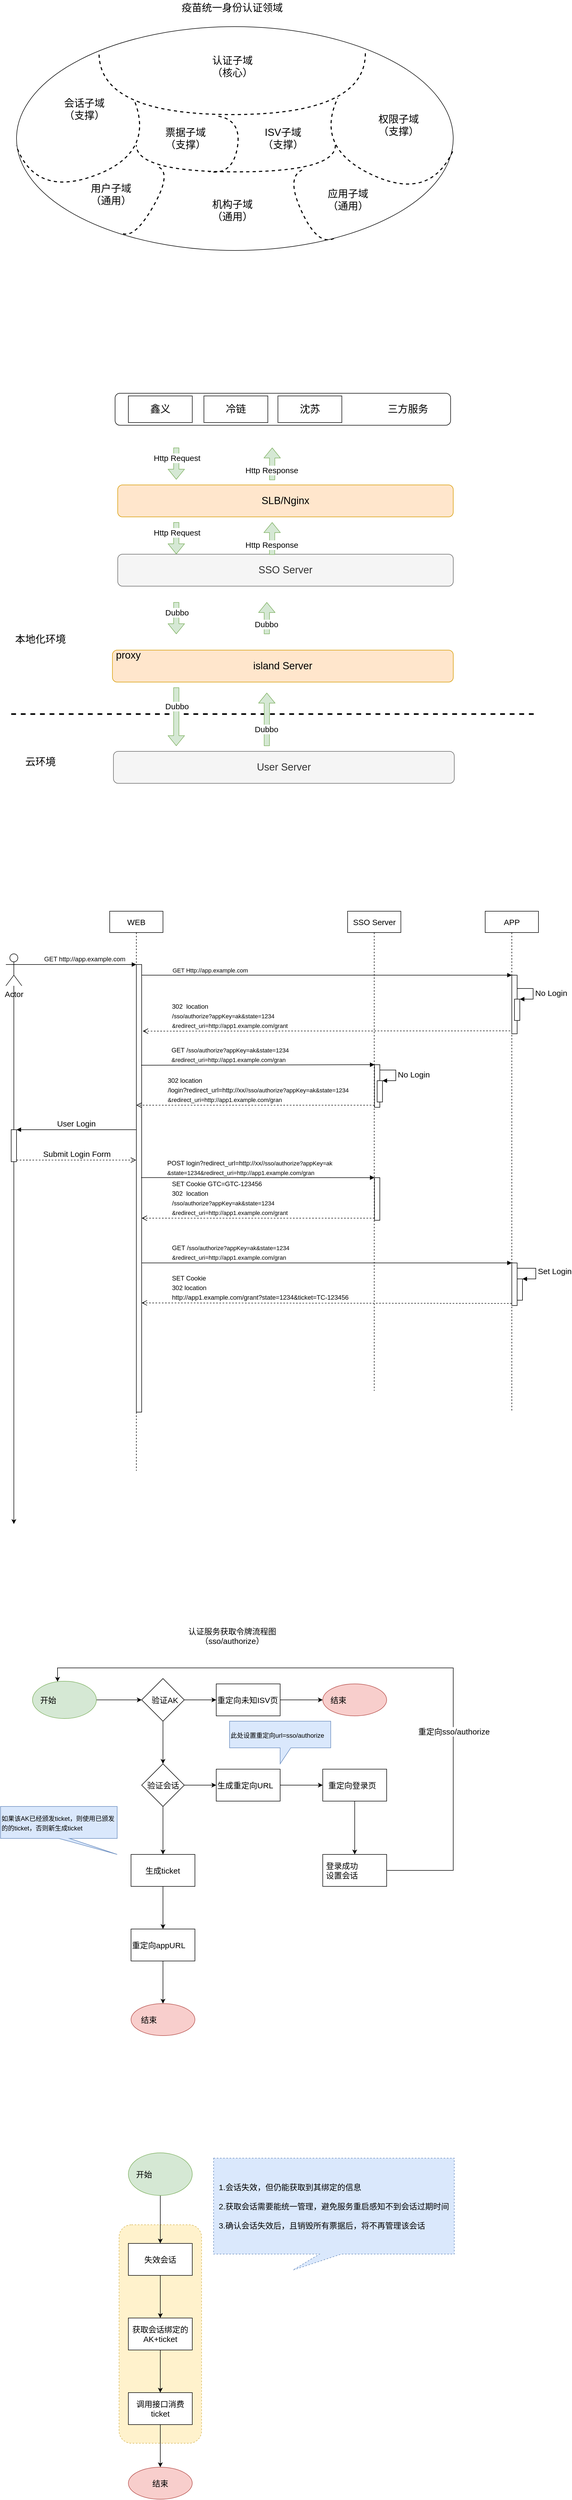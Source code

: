 <mxfile version="14.7.8" type="github">
  <diagram id="zZ86Mv5E7k6k_k5HMbXi" name="Page-1">
    <mxGraphModel dx="1426" dy="745" grid="1" gridSize="10" guides="1" tooltips="1" connect="1" arrows="1" fold="1" page="1" pageScale="1" pageWidth="1654" pageHeight="2336" math="0" shadow="0">
      <root>
        <mxCell id="0" />
        <mxCell id="1" parent="0" />
        <mxCell id="XgoeYixQGSKKeglVcJsI-135" value="" style="rounded=1;whiteSpace=wrap;html=1;fontSize=15;strokeColor=#d6b656;align=center;dashed=1;fillColor=#fff2cc;" vertex="1" parent="1">
          <mxGeometry x="502.54" y="4545" width="154.93" height="410" as="geometry" />
        </mxCell>
        <mxCell id="XgoeYixQGSKKeglVcJsI-1" value="" style="ellipse;whiteSpace=wrap;html=1;" vertex="1" parent="1">
          <mxGeometry x="310" y="420" width="820" height="420" as="geometry" />
        </mxCell>
        <mxCell id="XgoeYixQGSKKeglVcJsI-2" value="" style="shape=requiredInterface;html=1;verticalLabelPosition=bottom;dashed=1;strokeWidth=2;fillColor=none;fontColor=#FF3333;align=left;rotation=90;" vertex="1" parent="1">
          <mxGeometry x="657.5" y="277.5" width="115" height="500" as="geometry" />
        </mxCell>
        <mxCell id="XgoeYixQGSKKeglVcJsI-3" value="票据子域&lt;br&gt;（支撑）" style="text;html=1;strokeColor=none;fillColor=none;align=center;verticalAlign=middle;whiteSpace=wrap;rounded=0;fontSize=19;" vertex="1" parent="1">
          <mxGeometry x="580" y="615" width="95" height="30" as="geometry" />
        </mxCell>
        <mxCell id="XgoeYixQGSKKeglVcJsI-4" value="" style="shape=requiredInterface;html=1;verticalLabelPosition=bottom;dashed=1;strokeWidth=2;fillColor=none;fontColor=#FF3333;align=left;rotation=-20;direction=south;" vertex="1" parent="1">
          <mxGeometry x="319.92" y="599.57" width="237.5" height="103.13" as="geometry" />
        </mxCell>
        <mxCell id="XgoeYixQGSKKeglVcJsI-5" value="会话子域&lt;br&gt;（支撑）" style="text;html=1;strokeColor=none;fillColor=none;align=center;verticalAlign=middle;whiteSpace=wrap;rounded=0;fontSize=19;" vertex="1" parent="1">
          <mxGeometry x="390" y="560" width="95" height="30" as="geometry" />
        </mxCell>
        <mxCell id="XgoeYixQGSKKeglVcJsI-6" value="" style="shape=requiredInterface;html=1;verticalLabelPosition=bottom;dashed=1;strokeWidth=2;fillColor=none;fontColor=#FF3333;align=left;rotation=25;direction=south;" vertex="1" parent="1">
          <mxGeometry x="880.2" y="599.11" width="237.89" height="103.6" as="geometry" />
        </mxCell>
        <mxCell id="XgoeYixQGSKKeglVcJsI-7" value="权限子域&lt;br&gt;（支撑）" style="text;html=1;strokeColor=none;fillColor=none;align=center;verticalAlign=middle;whiteSpace=wrap;rounded=0;fontSize=19;" vertex="1" parent="1">
          <mxGeometry x="980" y="590" width="95" height="30" as="geometry" />
        </mxCell>
        <mxCell id="XgoeYixQGSKKeglVcJsI-9" value="" style="shape=requiredInterface;html=1;verticalLabelPosition=bottom;dashed=1;strokeWidth=2;fillColor=none;fontColor=#FF3333;align=left;rotation=90;" vertex="1" parent="1">
          <mxGeometry x="696.88" y="480.63" width="50" height="373.75" as="geometry" />
        </mxCell>
        <mxCell id="XgoeYixQGSKKeglVcJsI-10" value="ISV子域&lt;br&gt;（支撑）" style="text;html=1;strokeColor=none;fillColor=none;align=center;verticalAlign=middle;whiteSpace=wrap;rounded=0;fontSize=19;" vertex="1" parent="1">
          <mxGeometry x="762.5" y="615" width="95" height="30" as="geometry" />
        </mxCell>
        <mxCell id="XgoeYixQGSKKeglVcJsI-11" value="" style="shape=requiredInterface;html=1;verticalLabelPosition=bottom;dashed=1;strokeWidth=2;fillColor=none;fontColor=#FF3333;align=left;rotation=-60;direction=south;" vertex="1" parent="1">
          <mxGeometry x="482.88" y="738.64" width="142.19" height="27.11" as="geometry" />
        </mxCell>
        <mxCell id="XgoeYixQGSKKeglVcJsI-12" value="" style="shape=requiredInterface;html=1;verticalLabelPosition=bottom;dashed=1;strokeWidth=2;fillColor=none;fontColor=#FF3333;align=left;rotation=65;direction=south;" vertex="1" parent="1">
          <mxGeometry x="790" y="743.65" width="141.66" height="33.46" as="geometry" />
        </mxCell>
        <mxCell id="XgoeYixQGSKKeglVcJsI-13" value="用户子域&lt;br&gt;（通用）" style="text;html=1;strokeColor=none;fillColor=none;align=center;verticalAlign=middle;whiteSpace=wrap;rounded=0;fontSize=19;" vertex="1" parent="1">
          <mxGeometry x="440" y="720" width="95" height="30" as="geometry" />
        </mxCell>
        <mxCell id="XgoeYixQGSKKeglVcJsI-14" value="机构子域&lt;br&gt;（通用）" style="text;html=1;strokeColor=none;fillColor=none;align=center;verticalAlign=middle;whiteSpace=wrap;rounded=0;fontSize=19;" vertex="1" parent="1">
          <mxGeometry x="667.5" y="750" width="95" height="30" as="geometry" />
        </mxCell>
        <mxCell id="XgoeYixQGSKKeglVcJsI-15" value="应用子域&lt;br&gt;（通用）" style="text;html=1;strokeColor=none;fillColor=none;align=center;verticalAlign=middle;whiteSpace=wrap;rounded=0;fontSize=19;" vertex="1" parent="1">
          <mxGeometry x="885" y="730" width="95" height="30" as="geometry" />
        </mxCell>
        <mxCell id="XgoeYixQGSKKeglVcJsI-16" value="" style="shape=requiredInterface;html=1;verticalLabelPosition=bottom;dashed=1;strokeWidth=2;fillColor=none;fontColor=#FF3333;align=left;rotation=-80;direction=south;" vertex="1" parent="1">
          <mxGeometry x="649.56" y="621.27" width="105.39" height="45.2" as="geometry" />
        </mxCell>
        <mxCell id="XgoeYixQGSKKeglVcJsI-17" value="认证子域&lt;br&gt;（核心）" style="text;html=1;strokeColor=none;fillColor=none;align=center;verticalAlign=middle;whiteSpace=wrap;rounded=0;fontSize=19;" vertex="1" parent="1">
          <mxGeometry x="667.5" y="480" width="95" height="30" as="geometry" />
        </mxCell>
        <mxCell id="XgoeYixQGSKKeglVcJsI-18" value="疫苗统一身份认证领域" style="text;html=1;strokeColor=none;fillColor=none;align=center;verticalAlign=middle;whiteSpace=wrap;rounded=0;fontSize=19;" vertex="1" parent="1">
          <mxGeometry x="609.98" y="370" width="210.05" height="30" as="geometry" />
        </mxCell>
        <mxCell id="XgoeYixQGSKKeglVcJsI-19" value="SSO Server" style="rounded=1;whiteSpace=wrap;html=1;fontSize=19;strokeColor=#666666;fillColor=#f5f5f5;fontColor=#333333;" vertex="1" parent="1">
          <mxGeometry x="500.08" y="1410" width="630" height="60" as="geometry" />
        </mxCell>
        <mxCell id="XgoeYixQGSKKeglVcJsI-20" value="island Server" style="rounded=1;whiteSpace=wrap;html=1;fontSize=19;strokeColor=#d79b00;fillColor=#ffe6cc;" vertex="1" parent="1">
          <mxGeometry x="490.08" y="1590" width="640" height="60" as="geometry" />
        </mxCell>
        <mxCell id="XgoeYixQGSKKeglVcJsI-21" value="User Server" style="rounded=1;whiteSpace=wrap;html=1;fontSize=19;strokeColor=#666666;fillColor=#f5f5f5;fontColor=#333333;" vertex="1" parent="1">
          <mxGeometry x="491.96" y="1780" width="640" height="60" as="geometry" />
        </mxCell>
        <mxCell id="XgoeYixQGSKKeglVcJsI-22" value="" style="endArrow=none;dashed=1;html=1;fontSize=19;strokeWidth=3;" edge="1" parent="1">
          <mxGeometry width="50" height="50" relative="1" as="geometry">
            <mxPoint x="300.08" y="1710" as="sourcePoint" />
            <mxPoint x="1290.08" y="1710" as="targetPoint" />
          </mxGeometry>
        </mxCell>
        <mxCell id="XgoeYixQGSKKeglVcJsI-23" value="proxy" style="text;html=1;strokeColor=none;fillColor=none;align=center;verticalAlign=middle;whiteSpace=wrap;rounded=0;fontSize=19;" vertex="1" parent="1">
          <mxGeometry x="500.08" y="1590" width="40" height="20" as="geometry" />
        </mxCell>
        <mxCell id="XgoeYixQGSKKeglVcJsI-24" value="本地化环境" style="text;html=1;strokeColor=none;fillColor=none;align=center;verticalAlign=middle;whiteSpace=wrap;rounded=0;fontSize=19;" vertex="1" parent="1">
          <mxGeometry x="300.08" y="1560" width="110" height="20" as="geometry" />
        </mxCell>
        <mxCell id="XgoeYixQGSKKeglVcJsI-25" value="云环境" style="text;html=1;strokeColor=none;fillColor=none;align=center;verticalAlign=middle;whiteSpace=wrap;rounded=0;fontSize=19;" vertex="1" parent="1">
          <mxGeometry x="300" y="1790" width="110" height="20" as="geometry" />
        </mxCell>
        <mxCell id="XgoeYixQGSKKeglVcJsI-26" value="SLB/Nginx" style="rounded=1;whiteSpace=wrap;html=1;fontSize=19;strokeColor=#d79b00;fillColor=#ffe6cc;" vertex="1" parent="1">
          <mxGeometry x="500" y="1280" width="630" height="60" as="geometry" />
        </mxCell>
        <mxCell id="XgoeYixQGSKKeglVcJsI-32" value="" style="group" vertex="1" connectable="0" parent="1">
          <mxGeometry x="495.08" y="1108" width="630" height="60" as="geometry" />
        </mxCell>
        <mxCell id="XgoeYixQGSKKeglVcJsI-27" value="" style="rounded=1;whiteSpace=wrap;html=1;fontSize=19;strokeColor=#000000;" vertex="1" parent="XgoeYixQGSKKeglVcJsI-32">
          <mxGeometry width="630" height="60" as="geometry" />
        </mxCell>
        <mxCell id="XgoeYixQGSKKeglVcJsI-28" value="鑫义" style="rounded=0;whiteSpace=wrap;html=1;fontSize=19;strokeColor=#000000;" vertex="1" parent="XgoeYixQGSKKeglVcJsI-32">
          <mxGeometry x="24.92" y="5" width="120" height="50" as="geometry" />
        </mxCell>
        <mxCell id="XgoeYixQGSKKeglVcJsI-29" value="冷链" style="rounded=0;whiteSpace=wrap;html=1;fontSize=19;strokeColor=#000000;" vertex="1" parent="XgoeYixQGSKKeglVcJsI-32">
          <mxGeometry x="166.8" y="5" width="120" height="50" as="geometry" />
        </mxCell>
        <mxCell id="XgoeYixQGSKKeglVcJsI-30" value="沈苏" style="rounded=0;whiteSpace=wrap;html=1;fontSize=19;strokeColor=#000000;" vertex="1" parent="XgoeYixQGSKKeglVcJsI-32">
          <mxGeometry x="305.75" y="5" width="120" height="50" as="geometry" />
        </mxCell>
        <mxCell id="XgoeYixQGSKKeglVcJsI-31" value="三方服务" style="text;html=1;strokeColor=none;fillColor=none;align=center;verticalAlign=middle;whiteSpace=wrap;rounded=0;fontSize=19;" vertex="1" parent="XgoeYixQGSKKeglVcJsI-32">
          <mxGeometry x="494.92" y="20" width="110" height="20" as="geometry" />
        </mxCell>
        <mxCell id="XgoeYixQGSKKeglVcJsI-33" value="" style="shape=flexArrow;endArrow=classic;html=1;fontSize=19;fillColor=#d5e8d4;strokeColor=#82b366;" edge="1" parent="1">
          <mxGeometry width="50" height="50" relative="1" as="geometry">
            <mxPoint x="610" y="1210" as="sourcePoint" />
            <mxPoint x="609.98" y="1270" as="targetPoint" />
          </mxGeometry>
        </mxCell>
        <mxCell id="XgoeYixQGSKKeglVcJsI-34" value="Http Request" style="edgeLabel;html=1;align=center;verticalAlign=middle;resizable=0;points=[];fontSize=15;" vertex="1" connectable="0" parent="XgoeYixQGSKKeglVcJsI-33">
          <mxGeometry x="-0.36" y="1" relative="1" as="geometry">
            <mxPoint as="offset" />
          </mxGeometry>
        </mxCell>
        <mxCell id="XgoeYixQGSKKeglVcJsI-35" value="" style="shape=flexArrow;endArrow=classic;html=1;fontSize=19;fillColor=#d5e8d4;strokeColor=#82b366;" edge="1" parent="1">
          <mxGeometry width="50" height="50" relative="1" as="geometry">
            <mxPoint x="610" y="1350" as="sourcePoint" />
            <mxPoint x="609.98" y="1410" as="targetPoint" />
          </mxGeometry>
        </mxCell>
        <mxCell id="XgoeYixQGSKKeglVcJsI-36" value="Http Request" style="edgeLabel;html=1;align=center;verticalAlign=middle;resizable=0;points=[];fontSize=15;" vertex="1" connectable="0" parent="XgoeYixQGSKKeglVcJsI-35">
          <mxGeometry x="-0.36" y="1" relative="1" as="geometry">
            <mxPoint as="offset" />
          </mxGeometry>
        </mxCell>
        <mxCell id="XgoeYixQGSKKeglVcJsI-37" value="" style="shape=flexArrow;endArrow=classic;html=1;fontSize=19;fillColor=#d5e8d4;strokeColor=#82b366;" edge="1" parent="1">
          <mxGeometry width="50" height="50" relative="1" as="geometry">
            <mxPoint x="610" y="1500" as="sourcePoint" />
            <mxPoint x="609.98" y="1560" as="targetPoint" />
          </mxGeometry>
        </mxCell>
        <mxCell id="XgoeYixQGSKKeglVcJsI-38" value="Dubbo" style="edgeLabel;html=1;align=center;verticalAlign=middle;resizable=0;points=[];fontSize=15;" vertex="1" connectable="0" parent="XgoeYixQGSKKeglVcJsI-37">
          <mxGeometry x="-0.36" y="1" relative="1" as="geometry">
            <mxPoint as="offset" />
          </mxGeometry>
        </mxCell>
        <mxCell id="XgoeYixQGSKKeglVcJsI-39" value="" style="shape=flexArrow;endArrow=classic;html=1;fontSize=19;fillColor=#d5e8d4;strokeColor=#82b366;" edge="1" parent="1">
          <mxGeometry width="50" height="50" relative="1" as="geometry">
            <mxPoint x="610" y="1660" as="sourcePoint" />
            <mxPoint x="609.98" y="1770" as="targetPoint" />
          </mxGeometry>
        </mxCell>
        <mxCell id="XgoeYixQGSKKeglVcJsI-40" value="Dubbo" style="edgeLabel;html=1;align=center;verticalAlign=middle;resizable=0;points=[];fontSize=15;" vertex="1" connectable="0" parent="XgoeYixQGSKKeglVcJsI-39">
          <mxGeometry x="-0.36" y="1" relative="1" as="geometry">
            <mxPoint as="offset" />
          </mxGeometry>
        </mxCell>
        <mxCell id="XgoeYixQGSKKeglVcJsI-41" value="" style="shape=flexArrow;endArrow=classic;html=1;fontSize=19;fillColor=#d5e8d4;strokeColor=#82b366;" edge="1" parent="1">
          <mxGeometry width="50" height="50" relative="1" as="geometry">
            <mxPoint x="780" y="1770" as="sourcePoint" />
            <mxPoint x="780" y="1670" as="targetPoint" />
          </mxGeometry>
        </mxCell>
        <mxCell id="XgoeYixQGSKKeglVcJsI-42" value="Dubbo" style="edgeLabel;html=1;align=center;verticalAlign=middle;resizable=0;points=[];fontSize=15;" vertex="1" connectable="0" parent="XgoeYixQGSKKeglVcJsI-41">
          <mxGeometry x="-0.36" y="1" relative="1" as="geometry">
            <mxPoint as="offset" />
          </mxGeometry>
        </mxCell>
        <mxCell id="XgoeYixQGSKKeglVcJsI-43" value="" style="shape=flexArrow;endArrow=classic;html=1;fontSize=19;fillColor=#d5e8d4;strokeColor=#82b366;" edge="1" parent="1">
          <mxGeometry width="50" height="50" relative="1" as="geometry">
            <mxPoint x="780" y="1560" as="sourcePoint" />
            <mxPoint x="780" y="1500" as="targetPoint" />
          </mxGeometry>
        </mxCell>
        <mxCell id="XgoeYixQGSKKeglVcJsI-44" value="Dubbo" style="edgeLabel;html=1;align=center;verticalAlign=middle;resizable=0;points=[];fontSize=15;" vertex="1" connectable="0" parent="XgoeYixQGSKKeglVcJsI-43">
          <mxGeometry x="-0.36" y="1" relative="1" as="geometry">
            <mxPoint as="offset" />
          </mxGeometry>
        </mxCell>
        <mxCell id="XgoeYixQGSKKeglVcJsI-45" value="" style="shape=flexArrow;endArrow=classic;html=1;fontSize=19;fillColor=#d5e8d4;strokeColor=#82b366;exitX=0.46;exitY=0.017;exitDx=0;exitDy=0;exitPerimeter=0;" edge="1" parent="1" source="XgoeYixQGSKKeglVcJsI-19">
          <mxGeometry width="50" height="50" relative="1" as="geometry">
            <mxPoint x="810" y="1400" as="sourcePoint" />
            <mxPoint x="790" y="1350" as="targetPoint" />
          </mxGeometry>
        </mxCell>
        <mxCell id="XgoeYixQGSKKeglVcJsI-46" value="Http Response" style="edgeLabel;html=1;align=center;verticalAlign=middle;resizable=0;points=[];fontSize=15;" vertex="1" connectable="0" parent="XgoeYixQGSKKeglVcJsI-45">
          <mxGeometry x="-0.36" y="1" relative="1" as="geometry">
            <mxPoint as="offset" />
          </mxGeometry>
        </mxCell>
        <mxCell id="XgoeYixQGSKKeglVcJsI-47" value="" style="shape=flexArrow;endArrow=classic;html=1;fontSize=19;fillColor=#d5e8d4;strokeColor=#82b366;exitX=0.46;exitY=0.017;exitDx=0;exitDy=0;exitPerimeter=0;" edge="1" parent="1">
          <mxGeometry width="50" height="50" relative="1" as="geometry">
            <mxPoint x="790.0" y="1271.02" as="sourcePoint" />
            <mxPoint x="790.12" y="1210" as="targetPoint" />
          </mxGeometry>
        </mxCell>
        <mxCell id="XgoeYixQGSKKeglVcJsI-48" value="Http Response" style="edgeLabel;html=1;align=center;verticalAlign=middle;resizable=0;points=[];fontSize=15;" vertex="1" connectable="0" parent="XgoeYixQGSKKeglVcJsI-47">
          <mxGeometry x="-0.36" y="1" relative="1" as="geometry">
            <mxPoint as="offset" />
          </mxGeometry>
        </mxCell>
        <mxCell id="XgoeYixQGSKKeglVcJsI-49" value="WEB" style="shape=umlLifeline;perimeter=lifelinePerimeter;whiteSpace=wrap;html=1;container=1;collapsible=0;recursiveResize=0;outlineConnect=0;fontSize=15;strokeColor=#000000;" vertex="1" parent="1">
          <mxGeometry x="485" y="2080" width="100" height="1050" as="geometry" />
        </mxCell>
        <mxCell id="XgoeYixQGSKKeglVcJsI-53" value="" style="html=1;points=[];perimeter=orthogonalPerimeter;fontSize=15;strokeColor=#000000;" vertex="1" parent="XgoeYixQGSKKeglVcJsI-49">
          <mxGeometry x="50" y="100" width="10" height="840" as="geometry" />
        </mxCell>
        <mxCell id="XgoeYixQGSKKeglVcJsI-50" value="SSO Server" style="shape=umlLifeline;perimeter=lifelinePerimeter;whiteSpace=wrap;html=1;container=1;collapsible=0;recursiveResize=0;outlineConnect=0;fontSize=15;strokeColor=#000000;" vertex="1" parent="1">
          <mxGeometry x="931.66" y="2080" width="100" height="900" as="geometry" />
        </mxCell>
        <mxCell id="XgoeYixQGSKKeglVcJsI-62" value="" style="html=1;points=[];perimeter=orthogonalPerimeter;fontSize=15;strokeColor=#000000;align=left;" vertex="1" parent="XgoeYixQGSKKeglVcJsI-50">
          <mxGeometry x="50.5" y="288" width="10" height="80" as="geometry" />
        </mxCell>
        <mxCell id="XgoeYixQGSKKeglVcJsI-65" value="" style="html=1;points=[];perimeter=orthogonalPerimeter;fontSize=15;strokeColor=#000000;align=left;" vertex="1" parent="XgoeYixQGSKKeglVcJsI-50">
          <mxGeometry x="55.5" y="318" width="10" height="40" as="geometry" />
        </mxCell>
        <mxCell id="XgoeYixQGSKKeglVcJsI-66" value="No Login" style="edgeStyle=orthogonalEdgeStyle;html=1;align=left;spacingLeft=2;endArrow=block;rounded=0;entryX=1;entryY=0;fontSize=15;strokeWidth=1;" edge="1" target="XgoeYixQGSKKeglVcJsI-65" parent="XgoeYixQGSKKeglVcJsI-50">
          <mxGeometry relative="1" as="geometry">
            <mxPoint x="60.5" y="298" as="sourcePoint" />
            <Array as="points">
              <mxPoint x="90.5" y="298" />
            </Array>
          </mxGeometry>
        </mxCell>
        <mxCell id="XgoeYixQGSKKeglVcJsI-70" value="" style="html=1;points=[];perimeter=orthogonalPerimeter;fontSize=15;strokeColor=#000000;align=left;" vertex="1" parent="XgoeYixQGSKKeglVcJsI-50">
          <mxGeometry x="50.5" y="500" width="10" height="80" as="geometry" />
        </mxCell>
        <mxCell id="XgoeYixQGSKKeglVcJsI-51" value="APP" style="shape=umlLifeline;perimeter=lifelinePerimeter;whiteSpace=wrap;html=1;container=1;collapsible=0;recursiveResize=0;outlineConnect=0;fontSize=15;strokeColor=#000000;" vertex="1" parent="1">
          <mxGeometry x="1190" y="2080" width="100" height="940" as="geometry" />
        </mxCell>
        <mxCell id="XgoeYixQGSKKeglVcJsI-56" value="" style="html=1;points=[];perimeter=orthogonalPerimeter;fontSize=15;strokeColor=#000000;" vertex="1" parent="XgoeYixQGSKKeglVcJsI-51">
          <mxGeometry x="50" y="120" width="10" height="110" as="geometry" />
        </mxCell>
        <mxCell id="XgoeYixQGSKKeglVcJsI-58" value="&lt;span style=&quot;font-size: 12px&quot;&gt;302&amp;nbsp; location &lt;br&gt;/&lt;/span&gt;&lt;span style=&quot;font-size: 11px&quot;&gt;sso/authorize?appKey=ak&amp;amp;state=1234&lt;/span&gt;&lt;br style=&quot;font-size: 11px&quot;&gt;&lt;span style=&quot;font-size: 11px&quot;&gt;&amp;amp;redirect_uri=http://app1.example.com/grant&lt;/span&gt;" style="html=1;verticalAlign=bottom;endArrow=open;dashed=1;endSize=8;exitX=0;exitY=0.95;fontSize=15;strokeWidth=1;align=left;" edge="1" parent="XgoeYixQGSKKeglVcJsI-51">
          <mxGeometry x="0.846" relative="1" as="geometry">
            <mxPoint x="-643" y="225" as="targetPoint" />
            <mxPoint x="47" y="224.5" as="sourcePoint" />
            <mxPoint as="offset" />
          </mxGeometry>
        </mxCell>
        <mxCell id="XgoeYixQGSKKeglVcJsI-60" value="" style="html=1;points=[];perimeter=orthogonalPerimeter;fontSize=15;strokeColor=#000000;align=left;" vertex="1" parent="XgoeYixQGSKKeglVcJsI-51">
          <mxGeometry x="55" y="165" width="10" height="40" as="geometry" />
        </mxCell>
        <mxCell id="XgoeYixQGSKKeglVcJsI-61" value="No Login" style="edgeStyle=orthogonalEdgeStyle;html=1;align=left;spacingLeft=2;endArrow=block;rounded=0;entryX=1;entryY=0;fontSize=15;strokeWidth=1;" edge="1" target="XgoeYixQGSKKeglVcJsI-60" parent="XgoeYixQGSKKeglVcJsI-51">
          <mxGeometry relative="1" as="geometry">
            <mxPoint x="60" y="145" as="sourcePoint" />
            <Array as="points">
              <mxPoint x="90" y="145" />
            </Array>
          </mxGeometry>
        </mxCell>
        <mxCell id="XgoeYixQGSKKeglVcJsI-76" value="" style="html=1;points=[];perimeter=orthogonalPerimeter;fontSize=15;strokeColor=#000000;align=left;" vertex="1" parent="XgoeYixQGSKKeglVcJsI-51">
          <mxGeometry x="60" y="690" width="10" height="40" as="geometry" />
        </mxCell>
        <mxCell id="XgoeYixQGSKKeglVcJsI-78" style="edgeStyle=orthogonalEdgeStyle;rounded=0;orthogonalLoop=1;jettySize=auto;html=1;fontSize=15;strokeWidth=1;startArrow=none;" edge="1" parent="1" source="XgoeYixQGSKKeglVcJsI-79">
          <mxGeometry relative="1" as="geometry">
            <mxPoint x="305" y="3230" as="targetPoint" />
          </mxGeometry>
        </mxCell>
        <mxCell id="XgoeYixQGSKKeglVcJsI-52" value="Actor" style="shape=umlActor;verticalLabelPosition=bottom;verticalAlign=top;html=1;fontSize=15;strokeColor=#000000;" vertex="1" parent="1">
          <mxGeometry x="290" y="2160" width="30" height="60" as="geometry" />
        </mxCell>
        <mxCell id="XgoeYixQGSKKeglVcJsI-54" value="&lt;font style=&quot;font-size: 12px&quot;&gt;GET http://app.example.com&lt;/font&gt;" style="html=1;verticalAlign=bottom;endArrow=block;entryX=0;entryY=0;fontSize=15;strokeWidth=1;exitX=1;exitY=0.333;exitDx=0;exitDy=0;exitPerimeter=0;align=left;" edge="1" target="XgoeYixQGSKKeglVcJsI-53" parent="1" source="XgoeYixQGSKKeglVcJsI-52">
          <mxGeometry x="-0.628" relative="1" as="geometry">
            <mxPoint x="470" y="2180" as="sourcePoint" />
            <mxPoint as="offset" />
          </mxGeometry>
        </mxCell>
        <mxCell id="XgoeYixQGSKKeglVcJsI-57" value="" style="html=1;verticalAlign=bottom;endArrow=block;entryX=0;entryY=0;fontSize=15;strokeWidth=1;" edge="1" parent="1" source="XgoeYixQGSKKeglVcJsI-53">
          <mxGeometry relative="1" as="geometry">
            <mxPoint x="550" y="2200" as="sourcePoint" />
            <mxPoint x="1240" y="2200" as="targetPoint" />
          </mxGeometry>
        </mxCell>
        <mxCell id="XgoeYixQGSKKeglVcJsI-59" value="&lt;font style=&quot;font-size: 11px&quot;&gt;GET Http://app.example.com&lt;/font&gt;" style="edgeLabel;html=1;align=left;verticalAlign=middle;resizable=0;points=[];fontSize=15;" vertex="1" connectable="0" parent="XgoeYixQGSKKeglVcJsI-57">
          <mxGeometry x="-0.101" y="3" relative="1" as="geometry">
            <mxPoint x="-257" y="-8" as="offset" />
          </mxGeometry>
        </mxCell>
        <mxCell id="XgoeYixQGSKKeglVcJsI-64" value="&lt;font style=&quot;font-size: 12px&quot;&gt;302 location&lt;br style=&quot;font-size: 11px&quot;&gt;/login?redirect_url=http://xx/&lt;span style=&quot;font-size: 11px&quot;&gt;/&lt;/span&gt;&lt;span style=&quot;font-size: 11px&quot;&gt;sso/authorize?appKey=ak&amp;amp;state=1234&lt;/span&gt;&lt;br style=&quot;font-size: 11px&quot;&gt;&lt;span style=&quot;font-size: 11px&quot;&gt;&amp;amp;redirect_uri=http://app1.example.com/gran&lt;/span&gt;&lt;/font&gt;" style="html=1;verticalAlign=bottom;endArrow=open;dashed=1;endSize=8;exitX=0;exitY=0.95;fontSize=15;strokeWidth=1;align=left;" edge="1" source="XgoeYixQGSKKeglVcJsI-62" parent="1" target="XgoeYixQGSKKeglVcJsI-49">
          <mxGeometry x="0.744" relative="1" as="geometry">
            <mxPoint x="544" y="2442" as="targetPoint" />
            <mxPoint as="offset" />
          </mxGeometry>
        </mxCell>
        <mxCell id="XgoeYixQGSKKeglVcJsI-63" value="&lt;font style=&quot;font-size: 12px&quot;&gt;GET&amp;nbsp;&lt;/font&gt;&lt;span style=&quot;font-size: 12px&quot;&gt;/&lt;/span&gt;&lt;span style=&quot;font-size: 11px&quot;&gt;sso/authorize?appKey=ak&amp;amp;state=1234&lt;/span&gt;&lt;br style=&quot;font-size: 11px&quot;&gt;&lt;span style=&quot;font-size: 11px&quot;&gt;&amp;amp;redirect_uri=http://app1.example.com/gran&lt;/span&gt;" style="html=1;verticalAlign=bottom;endArrow=block;entryX=0;entryY=0;fontSize=15;strokeWidth=1;align=left;exitX=0.9;exitY=0.225;exitDx=0;exitDy=0;exitPerimeter=0;" edge="1" target="XgoeYixQGSKKeglVcJsI-62" parent="1" source="XgoeYixQGSKKeglVcJsI-53">
          <mxGeometry x="-0.748" relative="1" as="geometry">
            <mxPoint x="624.16" y="2368" as="sourcePoint" />
            <mxPoint as="offset" />
          </mxGeometry>
        </mxCell>
        <mxCell id="XgoeYixQGSKKeglVcJsI-71" value="&lt;span style=&quot;font-size: 12px&quot;&gt;POST login?redirect_url=http://xx/&lt;/span&gt;&lt;span style=&quot;font-size: 11px&quot;&gt;/&lt;/span&gt;&lt;span style=&quot;font-size: 11px&quot;&gt;sso/authorize?appKey=ak&lt;br&gt;&amp;amp;state=1234&lt;/span&gt;&lt;span style=&quot;font-size: 11px&quot;&gt;&amp;amp;redirect_uri=http://app1.example.com/gran&lt;/span&gt;" style="html=1;verticalAlign=bottom;endArrow=block;entryX=0;entryY=0;fontSize=15;strokeWidth=1;align=left;exitX=0.9;exitY=0.476;exitDx=0;exitDy=0;exitPerimeter=0;" edge="1" target="XgoeYixQGSKKeglVcJsI-70" parent="1" source="XgoeYixQGSKKeglVcJsI-53">
          <mxGeometry x="-0.784" y="-1" relative="1" as="geometry">
            <mxPoint x="550" y="2580" as="sourcePoint" />
            <mxPoint as="offset" />
          </mxGeometry>
        </mxCell>
        <mxCell id="XgoeYixQGSKKeglVcJsI-72" value="&lt;span style=&quot;font-size: 12px&quot;&gt;SET Cookie GTC=GTC-123456&lt;br&gt;302&amp;nbsp; location&amp;nbsp;&lt;br&gt;/&lt;/span&gt;&lt;span style=&quot;font-size: 11px&quot;&gt;sso/authorize?appKey=ak&amp;amp;state=1234&lt;/span&gt;&lt;br style=&quot;font-size: 11px&quot;&gt;&lt;span style=&quot;font-size: 11px&quot;&gt;&amp;amp;redirect_uri=http://app1.example.com/grant&lt;/span&gt;" style="html=1;verticalAlign=bottom;endArrow=open;dashed=1;endSize=8;exitX=0;exitY=0.95;fontSize=15;strokeWidth=1;align=left;" edge="1" source="XgoeYixQGSKKeglVcJsI-70" parent="1" target="XgoeYixQGSKKeglVcJsI-53">
          <mxGeometry x="0.747" relative="1" as="geometry">
            <mxPoint x="910" y="2576" as="targetPoint" />
            <mxPoint as="offset" />
          </mxGeometry>
        </mxCell>
        <mxCell id="XgoeYixQGSKKeglVcJsI-74" value="&lt;font style=&quot;font-size: 12px&quot;&gt;GET&amp;nbsp;&lt;/font&gt;&lt;span style=&quot;font-size: 12px&quot;&gt;/&lt;/span&gt;&lt;span style=&quot;font-size: 11px&quot;&gt;sso/authorize?appKey=ak&amp;amp;state=1234&lt;/span&gt;&lt;br style=&quot;font-size: 11px&quot;&gt;&lt;span style=&quot;font-size: 11px&quot;&gt;&amp;amp;redirect_uri=http://app1.example.com/gran&lt;/span&gt;" style="html=1;verticalAlign=bottom;endArrow=block;entryX=0;entryY=0;fontSize=15;strokeWidth=1;align=left;" edge="1" target="XgoeYixQGSKKeglVcJsI-73" parent="1" source="XgoeYixQGSKKeglVcJsI-53">
          <mxGeometry x="-0.842" relative="1" as="geometry">
            <mxPoint x="550" y="2640" as="sourcePoint" />
            <mxPoint as="offset" />
          </mxGeometry>
        </mxCell>
        <mxCell id="XgoeYixQGSKKeglVcJsI-75" value="&lt;font style=&quot;font-size: 12px&quot;&gt;SET Cookie&lt;br&gt;302 location&lt;br&gt;&lt;span&gt;http://app1.example.com/grant?state=1234&amp;amp;ticket=TC-123456&lt;/span&gt;&lt;/font&gt;" style="html=1;verticalAlign=bottom;endArrow=open;dashed=1;endSize=8;exitX=0;exitY=0.95;fontSize=15;strokeWidth=1;entryX=1;entryY=0.756;entryDx=0;entryDy=0;entryPerimeter=0;align=left;" edge="1" source="XgoeYixQGSKKeglVcJsI-73" parent="1" target="XgoeYixQGSKKeglVcJsI-53">
          <mxGeometry x="0.842" relative="1" as="geometry">
            <mxPoint x="544" y="2713" as="targetPoint" />
            <mxPoint as="offset" />
          </mxGeometry>
        </mxCell>
        <mxCell id="XgoeYixQGSKKeglVcJsI-73" value="" style="html=1;points=[];perimeter=orthogonalPerimeter;fontSize=15;strokeColor=#000000;align=left;" vertex="1" parent="1">
          <mxGeometry x="1240" y="2740" width="10" height="80" as="geometry" />
        </mxCell>
        <mxCell id="XgoeYixQGSKKeglVcJsI-80" value="User Login" style="html=1;verticalAlign=bottom;endArrow=block;entryX=1;entryY=0;fontSize=15;strokeWidth=1;" edge="1" target="XgoeYixQGSKKeglVcJsI-79" parent="1" source="XgoeYixQGSKKeglVcJsI-49">
          <mxGeometry relative="1" as="geometry">
            <mxPoint x="380" y="2490" as="sourcePoint" />
          </mxGeometry>
        </mxCell>
        <mxCell id="XgoeYixQGSKKeglVcJsI-81" value="Submit Login Form" style="html=1;verticalAlign=bottom;endArrow=open;dashed=1;endSize=8;exitX=1;exitY=0.95;fontSize=15;strokeWidth=1;" edge="1" source="XgoeYixQGSKKeglVcJsI-79" parent="1" target="XgoeYixQGSKKeglVcJsI-49">
          <mxGeometry relative="1" as="geometry">
            <mxPoint x="380" y="2547" as="targetPoint" />
          </mxGeometry>
        </mxCell>
        <mxCell id="XgoeYixQGSKKeglVcJsI-79" value="" style="html=1;points=[];perimeter=orthogonalPerimeter;fontSize=15;strokeColor=#000000;align=left;" vertex="1" parent="1">
          <mxGeometry x="300" y="2490" width="10" height="60" as="geometry" />
        </mxCell>
        <mxCell id="XgoeYixQGSKKeglVcJsI-82" value="" style="edgeStyle=orthogonalEdgeStyle;rounded=0;orthogonalLoop=1;jettySize=auto;html=1;fontSize=15;strokeWidth=1;endArrow=none;" edge="1" parent="1" source="XgoeYixQGSKKeglVcJsI-52" target="XgoeYixQGSKKeglVcJsI-79">
          <mxGeometry relative="1" as="geometry">
            <mxPoint x="305" y="3230" as="targetPoint" />
            <mxPoint x="305" y="2220" as="sourcePoint" />
          </mxGeometry>
        </mxCell>
        <mxCell id="XgoeYixQGSKKeglVcJsI-77" value="Set Login" style="edgeStyle=orthogonalEdgeStyle;html=1;align=left;spacingLeft=2;endArrow=block;rounded=0;entryX=1;entryY=0;fontSize=15;strokeWidth=1;" edge="1" target="XgoeYixQGSKKeglVcJsI-76" parent="1" source="XgoeYixQGSKKeglVcJsI-73">
          <mxGeometry relative="1" as="geometry">
            <mxPoint x="1255" y="2750" as="sourcePoint" />
            <Array as="points">
              <mxPoint x="1285" y="2750" />
              <mxPoint x="1285" y="2770" />
            </Array>
          </mxGeometry>
        </mxCell>
        <mxCell id="XgoeYixQGSKKeglVcJsI-94" value="" style="edgeStyle=orthogonalEdgeStyle;rounded=0;orthogonalLoop=1;jettySize=auto;html=1;fontSize=15;strokeWidth=1;exitX=1;exitY=0.5;exitDx=0;exitDy=0;" edge="1" parent="1" source="XgoeYixQGSKKeglVcJsI-124" target="XgoeYixQGSKKeglVcJsI-93">
          <mxGeometry relative="1" as="geometry">
            <mxPoint x="460" y="3560" as="sourcePoint" />
          </mxGeometry>
        </mxCell>
        <mxCell id="XgoeYixQGSKKeglVcJsI-96" value="" style="edgeStyle=orthogonalEdgeStyle;rounded=0;orthogonalLoop=1;jettySize=auto;html=1;fontSize=15;strokeWidth=1;" edge="1" parent="1" source="XgoeYixQGSKKeglVcJsI-93" target="XgoeYixQGSKKeglVcJsI-95">
          <mxGeometry relative="1" as="geometry" />
        </mxCell>
        <mxCell id="XgoeYixQGSKKeglVcJsI-111" value="" style="edgeStyle=orthogonalEdgeStyle;rounded=0;orthogonalLoop=1;jettySize=auto;html=1;fontSize=15;strokeWidth=1;" edge="1" parent="1" source="XgoeYixQGSKKeglVcJsI-93" target="XgoeYixQGSKKeglVcJsI-110">
          <mxGeometry relative="1" as="geometry" />
        </mxCell>
        <mxCell id="XgoeYixQGSKKeglVcJsI-93" value="&amp;nbsp; &amp;nbsp; 验证AK" style="rhombus;whiteSpace=wrap;html=1;fontSize=15;strokeColor=#000000;align=left;" vertex="1" parent="1">
          <mxGeometry x="545" y="3520" width="80" height="80" as="geometry" />
        </mxCell>
        <mxCell id="XgoeYixQGSKKeglVcJsI-100" value="" style="edgeStyle=orthogonalEdgeStyle;rounded=0;orthogonalLoop=1;jettySize=auto;html=1;fontSize=15;strokeWidth=1;" edge="1" parent="1" source="XgoeYixQGSKKeglVcJsI-95" target="XgoeYixQGSKKeglVcJsI-99">
          <mxGeometry relative="1" as="geometry" />
        </mxCell>
        <mxCell id="XgoeYixQGSKKeglVcJsI-106" value="" style="edgeStyle=orthogonalEdgeStyle;rounded=0;orthogonalLoop=1;jettySize=auto;html=1;fontSize=15;strokeWidth=1;" edge="1" parent="1" source="XgoeYixQGSKKeglVcJsI-95" target="XgoeYixQGSKKeglVcJsI-105">
          <mxGeometry relative="1" as="geometry" />
        </mxCell>
        <mxCell id="XgoeYixQGSKKeglVcJsI-95" value="&amp;nbsp; 验证会话" style="rhombus;whiteSpace=wrap;html=1;fontSize=15;strokeColor=#000000;align=left;" vertex="1" parent="1">
          <mxGeometry x="545" y="3680" width="80" height="80" as="geometry" />
        </mxCell>
        <mxCell id="XgoeYixQGSKKeglVcJsI-102" value="" style="edgeStyle=orthogonalEdgeStyle;rounded=0;orthogonalLoop=1;jettySize=auto;html=1;fontSize=15;strokeWidth=1;" edge="1" parent="1" source="XgoeYixQGSKKeglVcJsI-99" target="XgoeYixQGSKKeglVcJsI-101">
          <mxGeometry relative="1" as="geometry" />
        </mxCell>
        <mxCell id="XgoeYixQGSKKeglVcJsI-99" value="&amp;nbsp; &amp;nbsp; &amp;nbsp; 生成ticket" style="whiteSpace=wrap;html=1;fontSize=15;align=left;" vertex="1" parent="1">
          <mxGeometry x="525" y="3850" width="120" height="60" as="geometry" />
        </mxCell>
        <mxCell id="XgoeYixQGSKKeglVcJsI-104" value="" style="edgeStyle=orthogonalEdgeStyle;rounded=0;orthogonalLoop=1;jettySize=auto;html=1;fontSize=15;strokeWidth=1;" edge="1" parent="1" source="XgoeYixQGSKKeglVcJsI-101" target="XgoeYixQGSKKeglVcJsI-103">
          <mxGeometry relative="1" as="geometry" />
        </mxCell>
        <mxCell id="XgoeYixQGSKKeglVcJsI-101" value="重定向appURL" style="whiteSpace=wrap;html=1;fontSize=15;align=left;" vertex="1" parent="1">
          <mxGeometry x="525" y="3990" width="120" height="60" as="geometry" />
        </mxCell>
        <mxCell id="XgoeYixQGSKKeglVcJsI-103" value="&lt;span style=&quot;white-space: pre&quot;&gt;	&lt;/span&gt;&amp;nbsp; &amp;nbsp;结束" style="ellipse;whiteSpace=wrap;html=1;fontSize=15;align=left;fillColor=#f8cecc;strokeColor=#b85450;" vertex="1" parent="1">
          <mxGeometry x="525" y="4130" width="120" height="60" as="geometry" />
        </mxCell>
        <mxCell id="XgoeYixQGSKKeglVcJsI-108" value="" style="edgeStyle=orthogonalEdgeStyle;rounded=0;orthogonalLoop=1;jettySize=auto;html=1;fontSize=15;strokeWidth=1;" edge="1" parent="1" source="XgoeYixQGSKKeglVcJsI-105" target="XgoeYixQGSKKeglVcJsI-107">
          <mxGeometry relative="1" as="geometry" />
        </mxCell>
        <mxCell id="XgoeYixQGSKKeglVcJsI-105" value="生成重定向URL" style="whiteSpace=wrap;html=1;fontSize=15;align=left;" vertex="1" parent="1">
          <mxGeometry x="685" y="3690" width="120" height="60" as="geometry" />
        </mxCell>
        <mxCell id="XgoeYixQGSKKeglVcJsI-117" value="" style="edgeStyle=orthogonalEdgeStyle;rounded=0;orthogonalLoop=1;jettySize=auto;html=1;fontSize=15;strokeWidth=1;" edge="1" parent="1" source="XgoeYixQGSKKeglVcJsI-107" target="XgoeYixQGSKKeglVcJsI-116">
          <mxGeometry relative="1" as="geometry" />
        </mxCell>
        <mxCell id="XgoeYixQGSKKeglVcJsI-107" value="&amp;nbsp; 重定向登录页" style="whiteSpace=wrap;html=1;fontSize=15;align=left;" vertex="1" parent="1">
          <mxGeometry x="885" y="3690" width="120" height="60" as="geometry" />
        </mxCell>
        <mxCell id="XgoeYixQGSKKeglVcJsI-109" value="&lt;font style=&quot;font-size: 12px&quot;&gt;如果该AK已经颁发ticket，则使用已颁发的的ticket，否则新生成ticket&lt;/font&gt;" style="shape=callout;whiteSpace=wrap;html=1;perimeter=calloutPerimeter;fontSize=15;strokeColor=#6c8ebf;align=left;position2=1;fillColor=#dae8fc;" vertex="1" parent="1">
          <mxGeometry x="280" y="3760" width="219" height="90" as="geometry" />
        </mxCell>
        <mxCell id="XgoeYixQGSKKeglVcJsI-113" value="" style="edgeStyle=orthogonalEdgeStyle;rounded=0;orthogonalLoop=1;jettySize=auto;html=1;fontSize=15;strokeWidth=1;" edge="1" parent="1" source="XgoeYixQGSKKeglVcJsI-110" target="XgoeYixQGSKKeglVcJsI-112">
          <mxGeometry relative="1" as="geometry" />
        </mxCell>
        <mxCell id="XgoeYixQGSKKeglVcJsI-110" value="重定向未知ISV页" style="whiteSpace=wrap;html=1;fontSize=15;align=left;" vertex="1" parent="1">
          <mxGeometry x="685" y="3530" width="120" height="60" as="geometry" />
        </mxCell>
        <mxCell id="XgoeYixQGSKKeglVcJsI-112" value="&lt;span style=&quot;white-space: pre&quot;&gt;	&lt;/span&gt;&amp;nbsp; 结束" style="ellipse;whiteSpace=wrap;html=1;fontSize=15;align=left;fillColor=#f8cecc;strokeColor=#b85450;" vertex="1" parent="1">
          <mxGeometry x="885" y="3530" width="120" height="60" as="geometry" />
        </mxCell>
        <mxCell id="XgoeYixQGSKKeglVcJsI-122" value="" style="edgeStyle=orthogonalEdgeStyle;rounded=0;orthogonalLoop=1;jettySize=auto;html=1;fontSize=15;strokeWidth=1;entryX=0.392;entryY=0.013;entryDx=0;entryDy=0;entryPerimeter=0;" edge="1" parent="1" source="XgoeYixQGSKKeglVcJsI-116" target="XgoeYixQGSKKeglVcJsI-124">
          <mxGeometry relative="1" as="geometry">
            <mxPoint x="420" y="3520" as="targetPoint" />
            <Array as="points">
              <mxPoint x="1130" y="3880" />
              <mxPoint x="1130" y="3500" />
              <mxPoint x="387" y="3500" />
            </Array>
          </mxGeometry>
        </mxCell>
        <mxCell id="XgoeYixQGSKKeglVcJsI-123" value="重定向sso/authorize" style="edgeLabel;html=1;align=center;verticalAlign=middle;resizable=0;points=[];fontSize=15;" vertex="1" connectable="0" parent="XgoeYixQGSKKeglVcJsI-122">
          <mxGeometry x="-0.393" y="-1" relative="1" as="geometry">
            <mxPoint as="offset" />
          </mxGeometry>
        </mxCell>
        <mxCell id="XgoeYixQGSKKeglVcJsI-116" value="&lt;span style=&quot;white-space: pre&quot;&gt;	&lt;/span&gt;登录成功&lt;br&gt;&lt;span style=&quot;white-space: pre&quot;&gt;	&lt;/span&gt;设置会话" style="whiteSpace=wrap;html=1;fontSize=15;align=left;" vertex="1" parent="1">
          <mxGeometry x="885" y="3850" width="120" height="60" as="geometry" />
        </mxCell>
        <mxCell id="XgoeYixQGSKKeglVcJsI-120" value="&lt;font style=&quot;font-size: 12px&quot;&gt;此处设置重定向url=sso/authorize&lt;/font&gt;" style="shape=callout;whiteSpace=wrap;html=1;perimeter=calloutPerimeter;fontSize=15;strokeColor=#6c8ebf;align=left;fillColor=#dae8fc;" vertex="1" parent="1">
          <mxGeometry x="710" y="3600" width="190" height="80" as="geometry" />
        </mxCell>
        <mxCell id="XgoeYixQGSKKeglVcJsI-124" value="&lt;span style=&quot;white-space: pre&quot;&gt;	&lt;/span&gt;&amp;nbsp; 开始" style="ellipse;whiteSpace=wrap;html=1;fontSize=15;strokeColor=#82b366;align=left;fillColor=#d5e8d4;" vertex="1" parent="1">
          <mxGeometry x="340" y="3525" width="120" height="70" as="geometry" />
        </mxCell>
        <mxCell id="XgoeYixQGSKKeglVcJsI-125" value="认证服务获取令牌流程图（sso/authorize）" style="text;html=1;strokeColor=none;fillColor=none;align=center;verticalAlign=middle;whiteSpace=wrap;rounded=0;fontSize=15;" vertex="1" parent="1">
          <mxGeometry x="585" y="3430" width="260" height="20" as="geometry" />
        </mxCell>
        <mxCell id="XgoeYixQGSKKeglVcJsI-128" value="" style="edgeStyle=orthogonalEdgeStyle;rounded=0;orthogonalLoop=1;jettySize=auto;html=1;fontSize=15;strokeWidth=1;" edge="1" parent="1" source="XgoeYixQGSKKeglVcJsI-126" target="XgoeYixQGSKKeglVcJsI-127">
          <mxGeometry relative="1" as="geometry" />
        </mxCell>
        <mxCell id="XgoeYixQGSKKeglVcJsI-126" value="&lt;span style=&quot;white-space: pre&quot;&gt;	&lt;/span&gt;&amp;nbsp; 开始" style="ellipse;whiteSpace=wrap;html=1;fontSize=15;strokeColor=#82b366;align=left;fillColor=#d5e8d4;" vertex="1" parent="1">
          <mxGeometry x="520" y="4410" width="120" height="80" as="geometry" />
        </mxCell>
        <mxCell id="XgoeYixQGSKKeglVcJsI-130" value="" style="edgeStyle=orthogonalEdgeStyle;rounded=0;orthogonalLoop=1;jettySize=auto;html=1;fontSize=15;strokeWidth=1;" edge="1" parent="1" source="XgoeYixQGSKKeglVcJsI-127" target="XgoeYixQGSKKeglVcJsI-129">
          <mxGeometry relative="1" as="geometry" />
        </mxCell>
        <mxCell id="XgoeYixQGSKKeglVcJsI-127" value="失效会话" style="whiteSpace=wrap;html=1;fontSize=15;align=center;" vertex="1" parent="1">
          <mxGeometry x="520" y="4580" width="120" height="60" as="geometry" />
        </mxCell>
        <mxCell id="XgoeYixQGSKKeglVcJsI-132" value="" style="edgeStyle=orthogonalEdgeStyle;rounded=0;orthogonalLoop=1;jettySize=auto;html=1;fontSize=15;strokeWidth=1;" edge="1" parent="1" source="XgoeYixQGSKKeglVcJsI-129" target="XgoeYixQGSKKeglVcJsI-131">
          <mxGeometry relative="1" as="geometry" />
        </mxCell>
        <mxCell id="XgoeYixQGSKKeglVcJsI-129" value="获取会话绑定的AK+ticket" style="whiteSpace=wrap;html=1;fontSize=15;align=center;" vertex="1" parent="1">
          <mxGeometry x="520" y="4720" width="120" height="60" as="geometry" />
        </mxCell>
        <mxCell id="XgoeYixQGSKKeglVcJsI-134" value="" style="edgeStyle=orthogonalEdgeStyle;rounded=0;orthogonalLoop=1;jettySize=auto;html=1;fontSize=15;strokeWidth=1;" edge="1" parent="1" source="XgoeYixQGSKKeglVcJsI-131" target="XgoeYixQGSKKeglVcJsI-133">
          <mxGeometry relative="1" as="geometry" />
        </mxCell>
        <mxCell id="XgoeYixQGSKKeglVcJsI-131" value="调用接口消费ticket" style="whiteSpace=wrap;html=1;fontSize=15;align=center;" vertex="1" parent="1">
          <mxGeometry x="520" y="4860" width="120" height="60" as="geometry" />
        </mxCell>
        <mxCell id="XgoeYixQGSKKeglVcJsI-133" value="结束" style="ellipse;whiteSpace=wrap;html=1;fontSize=15;fillColor=#f8cecc;strokeColor=#b85450;" vertex="1" parent="1">
          <mxGeometry x="520" y="5000" width="120" height="60" as="geometry" />
        </mxCell>
        <mxCell id="XgoeYixQGSKKeglVcJsI-136" value="&lt;div style=&quot;text-align: left&quot;&gt;&lt;span&gt;1.会话失效，但仍能获取到其绑定的信息&lt;/span&gt;&lt;/div&gt;&lt;div style=&quot;text-align: left&quot;&gt;&lt;span&gt;&lt;br&gt;&lt;/span&gt;&lt;/div&gt;&lt;div style=&quot;text-align: left&quot;&gt;&lt;span&gt;2.获取会话需要能统一管理，避免服务重启感知不到会话过期时间&lt;/span&gt;&lt;/div&gt;&lt;div style=&quot;text-align: left&quot;&gt;&lt;span&gt;&lt;br&gt;&lt;/span&gt;&lt;/div&gt;&lt;div style=&quot;text-align: left&quot;&gt;&lt;span&gt;3.确认会话失效后，且销毁所有票据后，将不再管理该会话&lt;/span&gt;&lt;/div&gt;" style="shape=callout;whiteSpace=wrap;html=1;perimeter=calloutPerimeter;dashed=1;fontSize=15;strokeColor=#6c8ebf;align=center;position2=0.33;fillColor=#dae8fc;size=30;position=0.44;base=41;" vertex="1" parent="1">
          <mxGeometry x="680" y="4420" width="451.96" height="210" as="geometry" />
        </mxCell>
      </root>
    </mxGraphModel>
  </diagram>
</mxfile>
